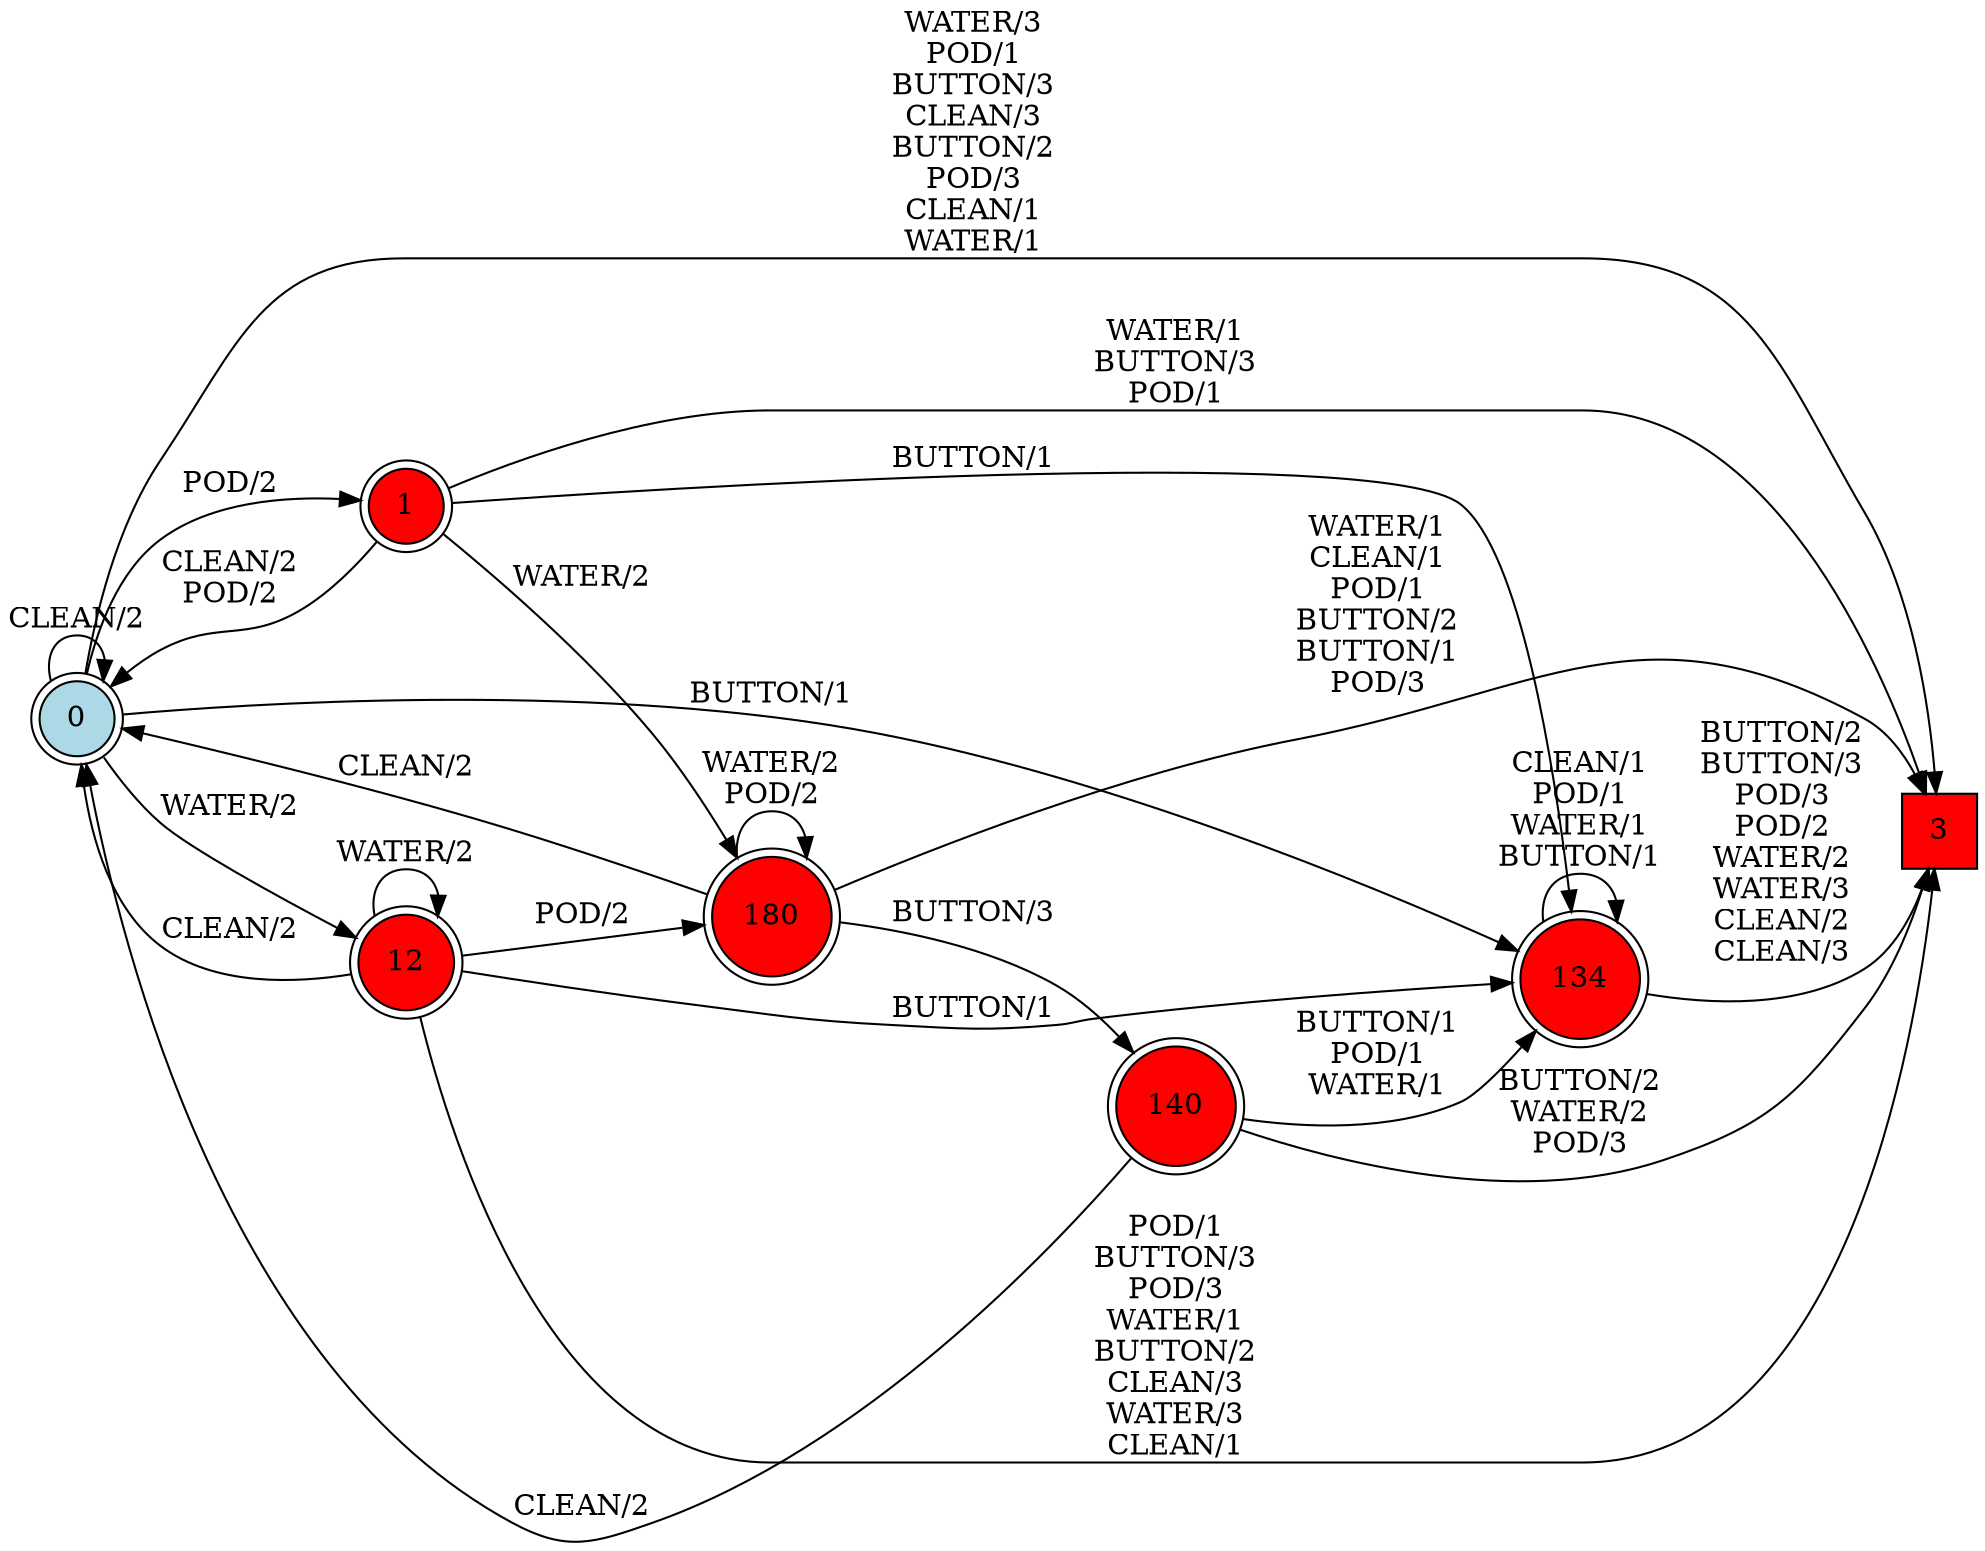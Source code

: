 digraph G {
  rankdir=LR;
  node [shape=circle, style=filled, fillcolor=white];
  "0" [isInitial=True, fillcolor=lightblue, shape=doublecircle];
  "1" [fillcolor=red, shape=doublecircle];
  "3" [fillcolor=red, shape=square];
  "12" [fillcolor=red, shape=doublecircle];
  "134" [fillcolor=red, shape=doublecircle];
  "140" [fillcolor=red, shape=doublecircle];
  "180" [fillcolor=red, shape=doublecircle];
  "0" -> "1" [label="POD/2"];
  "0" -> "12" [label="WATER/2"];
  "0" -> "3" [label="WATER/3\nPOD/1\nBUTTON/3\nCLEAN/3\nBUTTON/2\nPOD/3\nCLEAN/1\nWATER/1"];
  "0" -> "0" [label="CLEAN/2"];
  "0" -> "134" [label="BUTTON/1"];
  "1" -> "180" [label="WATER/2"];
  "1" -> "3" [label="WATER/1\nBUTTON/3\nPOD/1"];
  "1" -> "0" [label="CLEAN/2\nPOD/2"];
  "1" -> "134" [label="BUTTON/1"];
  "12" -> "3" [label="POD/1\nBUTTON/3\nPOD/3\nWATER/1\nBUTTON/2\nCLEAN/3\nWATER/3\nCLEAN/1"];
  "12" -> "0" [label="CLEAN/2"];
  "12" -> "12" [label="WATER/2"];
  "12" -> "180" [label="POD/2"];
  "12" -> "134" [label="BUTTON/1"];
  "134" -> "3" [label="BUTTON/2\nBUTTON/3\nPOD/3\nPOD/2\nWATER/2\nWATER/3\nCLEAN/2\nCLEAN/3"];
  "134" -> "134" [label="CLEAN/1\nPOD/1\nWATER/1\nBUTTON/1"];
  "140" -> "3" [label="BUTTON/2\nWATER/2\nPOD/3"];
  "140" -> "0" [label="CLEAN/2"];
  "140" -> "134" [label="BUTTON/1\nPOD/1\nWATER/1"];
  "180" -> "140" [label="BUTTON/3"];
  "180" -> "3" [label="WATER/1\nCLEAN/1\nPOD/1\nBUTTON/2\nBUTTON/1\nPOD/3"];
  "180" -> "180" [label="WATER/2\nPOD/2"];
  "180" -> "0" [label="CLEAN/2"];
}